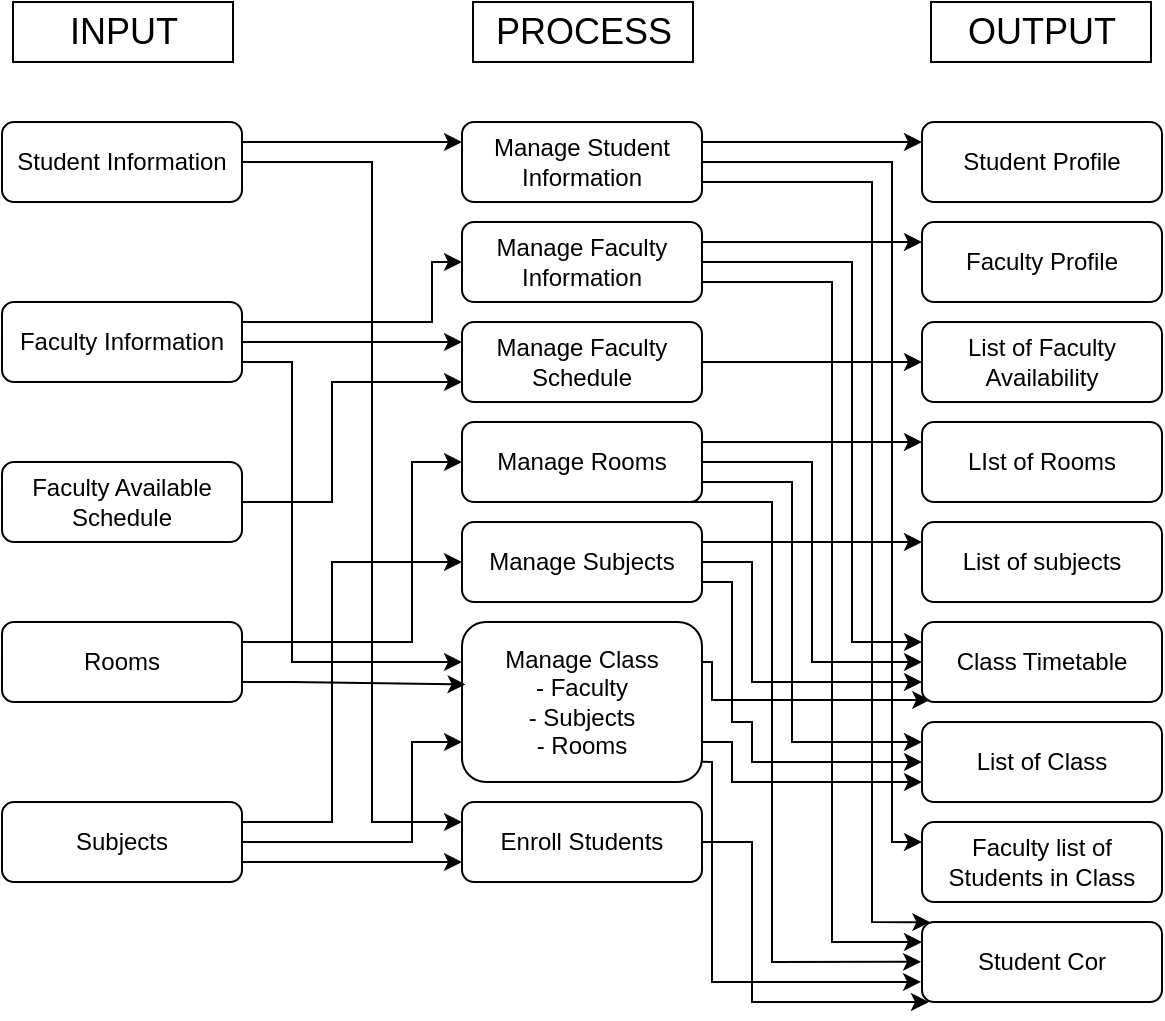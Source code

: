 <mxfile version="24.3.1" type="github">
  <diagram name="Page-1" id="PYd-O_xFokjqbC7pjso_">
    <mxGraphModel dx="1647" dy="839" grid="1" gridSize="10" guides="1" tooltips="1" connect="1" arrows="1" fold="1" page="1" pageScale="1" pageWidth="850" pageHeight="1100" math="0" shadow="0">
      <root>
        <mxCell id="0" />
        <mxCell id="1" parent="0" />
        <mxCell id="UocRsOeT7tiTQksgyZBa-1" value="&lt;p align=&quot;center&quot; class=&quot;MsoNormal&quot;&gt;Student Information&lt;/p&gt;" style="rounded=1;whiteSpace=wrap;html=1;" vertex="1" parent="1">
          <mxGeometry x="135" y="360" width="120" height="40" as="geometry" />
        </mxCell>
        <mxCell id="UocRsOeT7tiTQksgyZBa-2" value="&lt;p align=&quot;center&quot; class=&quot;MsoNormal&quot;&gt;Faculty Information&lt;/p&gt;" style="rounded=1;whiteSpace=wrap;html=1;" vertex="1" parent="1">
          <mxGeometry x="135" y="450" width="120" height="40" as="geometry" />
        </mxCell>
        <mxCell id="UocRsOeT7tiTQksgyZBa-3" value="&lt;p align=&quot;center&quot; class=&quot;MsoNormal&quot;&gt;Subjects&lt;/p&gt;" style="rounded=1;whiteSpace=wrap;html=1;" vertex="1" parent="1">
          <mxGeometry x="135" y="700" width="120" height="40" as="geometry" />
        </mxCell>
        <mxCell id="UocRsOeT7tiTQksgyZBa-4" value="&lt;p align=&quot;center&quot; class=&quot;MsoNormal&quot;&gt;Faculty Available Schedule&lt;/p&gt;" style="rounded=1;whiteSpace=wrap;html=1;" vertex="1" parent="1">
          <mxGeometry x="135" y="530" width="120" height="40" as="geometry" />
        </mxCell>
        <mxCell id="UocRsOeT7tiTQksgyZBa-5" value="&lt;p align=&quot;center&quot; class=&quot;MsoNormal&quot;&gt;Rooms&lt;/p&gt;" style="rounded=1;whiteSpace=wrap;html=1;" vertex="1" parent="1">
          <mxGeometry x="135" y="610" width="120" height="40" as="geometry" />
        </mxCell>
        <mxCell id="UocRsOeT7tiTQksgyZBa-6" value="&lt;p align=&quot;center&quot; class=&quot;MsoNormal&quot;&gt;Manage Student Information&lt;/p&gt;" style="rounded=1;whiteSpace=wrap;html=1;" vertex="1" parent="1">
          <mxGeometry x="365" y="360" width="120" height="40" as="geometry" />
        </mxCell>
        <mxCell id="UocRsOeT7tiTQksgyZBa-7" value="&lt;p align=&quot;center&quot; class=&quot;MsoNormal&quot;&gt;Manage Faculty Information&lt;/p&gt;" style="rounded=1;whiteSpace=wrap;html=1;" vertex="1" parent="1">
          <mxGeometry x="365" y="410" width="120" height="40" as="geometry" />
        </mxCell>
        <mxCell id="UocRsOeT7tiTQksgyZBa-8" value="&lt;p align=&quot;center&quot; class=&quot;MsoNormal&quot;&gt;Manage Faculty Schedule&lt;/p&gt;" style="rounded=1;whiteSpace=wrap;html=1;" vertex="1" parent="1">
          <mxGeometry x="365" y="460" width="120" height="40" as="geometry" />
        </mxCell>
        <mxCell id="UocRsOeT7tiTQksgyZBa-9" value="&lt;p align=&quot;center&quot; class=&quot;MsoNormal&quot;&gt;Manage Class&lt;br&gt;- Faculty&lt;br&gt;- Subjects&lt;br&gt;- Rooms&lt;/p&gt;" style="rounded=1;whiteSpace=wrap;html=1;" vertex="1" parent="1">
          <mxGeometry x="365" y="610" width="120" height="80" as="geometry" />
        </mxCell>
        <mxCell id="UocRsOeT7tiTQksgyZBa-10" value="&lt;p align=&quot;center&quot; class=&quot;MsoNormal&quot;&gt;Enroll Students&lt;/p&gt;" style="rounded=1;whiteSpace=wrap;html=1;" vertex="1" parent="1">
          <mxGeometry x="365" y="700" width="120" height="40" as="geometry" />
        </mxCell>
        <mxCell id="UocRsOeT7tiTQksgyZBa-11" value="&lt;p align=&quot;center&quot; class=&quot;MsoNormal&quot;&gt;Manage Rooms&lt;/p&gt;" style="rounded=1;whiteSpace=wrap;html=1;" vertex="1" parent="1">
          <mxGeometry x="365" y="510" width="120" height="40" as="geometry" />
        </mxCell>
        <mxCell id="UocRsOeT7tiTQksgyZBa-12" value="&lt;p align=&quot;center&quot; class=&quot;MsoNormal&quot;&gt;Manage Subjects&lt;/p&gt;" style="rounded=1;whiteSpace=wrap;html=1;" vertex="1" parent="1">
          <mxGeometry x="365" y="560" width="120" height="40" as="geometry" />
        </mxCell>
        <mxCell id="UocRsOeT7tiTQksgyZBa-22" value="" style="endArrow=classic;html=1;rounded=0;entryX=0;entryY=0.25;entryDx=0;entryDy=0;exitX=1;exitY=0.5;exitDx=0;exitDy=0;" edge="1" parent="1" source="UocRsOeT7tiTQksgyZBa-1" target="UocRsOeT7tiTQksgyZBa-10">
          <mxGeometry width="50" height="50" relative="1" as="geometry">
            <mxPoint x="255" y="820" as="sourcePoint" />
            <mxPoint x="305" y="770" as="targetPoint" />
            <Array as="points">
              <mxPoint x="320" y="380" />
              <mxPoint x="320" y="710" />
            </Array>
          </mxGeometry>
        </mxCell>
        <mxCell id="UocRsOeT7tiTQksgyZBa-23" value="" style="endArrow=classic;html=1;rounded=0;entryX=0;entryY=0.25;entryDx=0;entryDy=0;" edge="1" parent="1" source="UocRsOeT7tiTQksgyZBa-2" target="UocRsOeT7tiTQksgyZBa-8">
          <mxGeometry width="50" height="50" relative="1" as="geometry">
            <mxPoint x="255" y="450" as="sourcePoint" />
            <mxPoint x="265" y="770" as="targetPoint" />
          </mxGeometry>
        </mxCell>
        <mxCell id="UocRsOeT7tiTQksgyZBa-24" value="" style="endArrow=classic;html=1;rounded=0;exitX=1;exitY=0.75;exitDx=0;exitDy=0;entryX=0;entryY=0.25;entryDx=0;entryDy=0;" edge="1" parent="1" source="UocRsOeT7tiTQksgyZBa-2" target="UocRsOeT7tiTQksgyZBa-9">
          <mxGeometry width="50" height="50" relative="1" as="geometry">
            <mxPoint x="245" y="800" as="sourcePoint" />
            <mxPoint x="295" y="750" as="targetPoint" />
            <Array as="points">
              <mxPoint x="280" y="480" />
              <mxPoint x="280" y="630" />
            </Array>
          </mxGeometry>
        </mxCell>
        <mxCell id="UocRsOeT7tiTQksgyZBa-25" value="" style="endArrow=classic;html=1;rounded=0;exitX=1;exitY=0.5;exitDx=0;exitDy=0;exitPerimeter=0;entryX=0;entryY=0.75;entryDx=0;entryDy=0;" edge="1" parent="1" source="UocRsOeT7tiTQksgyZBa-3" target="UocRsOeT7tiTQksgyZBa-9">
          <mxGeometry width="50" height="50" relative="1" as="geometry">
            <mxPoint x="185" y="740" as="sourcePoint" />
            <mxPoint x="355" y="670" as="targetPoint" />
            <Array as="points">
              <mxPoint x="340" y="720" />
              <mxPoint x="340" y="670" />
            </Array>
          </mxGeometry>
        </mxCell>
        <mxCell id="UocRsOeT7tiTQksgyZBa-26" value="" style="endArrow=classic;html=1;rounded=0;exitX=1;exitY=0.75;exitDx=0;exitDy=0;entryX=0.015;entryY=0.39;entryDx=0;entryDy=0;entryPerimeter=0;" edge="1" parent="1" source="UocRsOeT7tiTQksgyZBa-5" target="UocRsOeT7tiTQksgyZBa-9">
          <mxGeometry width="50" height="50" relative="1" as="geometry">
            <mxPoint x="205" y="740" as="sourcePoint" />
            <mxPoint x="360" y="640" as="targetPoint" />
            <Array as="points">
              <mxPoint x="280" y="640" />
            </Array>
          </mxGeometry>
        </mxCell>
        <mxCell id="UocRsOeT7tiTQksgyZBa-27" value="" style="endArrow=classic;html=1;rounded=0;exitX=1;exitY=0.25;exitDx=0;exitDy=0;entryX=0;entryY=0.5;entryDx=0;entryDy=0;" edge="1" parent="1" source="UocRsOeT7tiTQksgyZBa-2" target="UocRsOeT7tiTQksgyZBa-7">
          <mxGeometry width="50" height="50" relative="1" as="geometry">
            <mxPoint x="135" y="570" as="sourcePoint" />
            <mxPoint x="185" y="520" as="targetPoint" />
            <Array as="points">
              <mxPoint x="350" y="460" />
              <mxPoint x="350" y="430" />
            </Array>
          </mxGeometry>
        </mxCell>
        <mxCell id="UocRsOeT7tiTQksgyZBa-28" value="" style="endArrow=classic;html=1;rounded=0;exitX=1;exitY=0.5;exitDx=0;exitDy=0;entryX=0;entryY=0.75;entryDx=0;entryDy=0;" edge="1" parent="1" source="UocRsOeT7tiTQksgyZBa-4" target="UocRsOeT7tiTQksgyZBa-8">
          <mxGeometry width="50" height="50" relative="1" as="geometry">
            <mxPoint x="185" y="630" as="sourcePoint" />
            <mxPoint x="235" y="580" as="targetPoint" />
            <Array as="points">
              <mxPoint x="300" y="550" />
              <mxPoint x="300" y="490" />
            </Array>
          </mxGeometry>
        </mxCell>
        <mxCell id="UocRsOeT7tiTQksgyZBa-29" value="" style="endArrow=classic;html=1;rounded=0;exitX=1;exitY=0.25;exitDx=0;exitDy=0;entryX=0;entryY=0.25;entryDx=0;entryDy=0;" edge="1" parent="1" source="UocRsOeT7tiTQksgyZBa-1" target="UocRsOeT7tiTQksgyZBa-6">
          <mxGeometry width="50" height="50" relative="1" as="geometry">
            <mxPoint x="255" y="370" as="sourcePoint" />
            <mxPoint x="365" y="370" as="targetPoint" />
          </mxGeometry>
        </mxCell>
        <mxCell id="UocRsOeT7tiTQksgyZBa-31" value="" style="endArrow=classic;html=1;rounded=0;exitX=1;exitY=0.25;exitDx=0;exitDy=0;entryX=0;entryY=0.5;entryDx=0;entryDy=0;" edge="1" parent="1" source="UocRsOeT7tiTQksgyZBa-5" target="UocRsOeT7tiTQksgyZBa-11">
          <mxGeometry width="50" height="50" relative="1" as="geometry">
            <mxPoint x="215" y="940" as="sourcePoint" />
            <mxPoint x="265" y="890" as="targetPoint" />
            <Array as="points">
              <mxPoint x="340" y="620" />
              <mxPoint x="340" y="530" />
            </Array>
          </mxGeometry>
        </mxCell>
        <mxCell id="UocRsOeT7tiTQksgyZBa-32" value="" style="endArrow=classic;html=1;rounded=0;exitX=1;exitY=0.25;exitDx=0;exitDy=0;entryX=0;entryY=0.5;entryDx=0;entryDy=0;" edge="1" parent="1" source="UocRsOeT7tiTQksgyZBa-3" target="UocRsOeT7tiTQksgyZBa-12">
          <mxGeometry width="50" height="50" relative="1" as="geometry">
            <mxPoint x="305" y="900" as="sourcePoint" />
            <mxPoint x="355" y="850" as="targetPoint" />
            <Array as="points">
              <mxPoint x="300" y="710" />
              <mxPoint x="300" y="580" />
            </Array>
          </mxGeometry>
        </mxCell>
        <mxCell id="UocRsOeT7tiTQksgyZBa-33" value="&lt;p align=&quot;center&quot; class=&quot;MsoNormal&quot;&gt;Student Profile&lt;/p&gt;" style="rounded=1;whiteSpace=wrap;html=1;" vertex="1" parent="1">
          <mxGeometry x="595" y="360" width="120" height="40" as="geometry" />
        </mxCell>
        <mxCell id="UocRsOeT7tiTQksgyZBa-34" value="&lt;p align=&quot;center&quot; class=&quot;MsoNormal&quot;&gt;Faculty Profile&lt;/p&gt;" style="rounded=1;whiteSpace=wrap;html=1;" vertex="1" parent="1">
          <mxGeometry x="595" y="410" width="120" height="40" as="geometry" />
        </mxCell>
        <mxCell id="UocRsOeT7tiTQksgyZBa-35" value="List of Faculty Availability" style="rounded=1;whiteSpace=wrap;html=1;" vertex="1" parent="1">
          <mxGeometry x="595" y="460" width="120" height="40" as="geometry" />
        </mxCell>
        <mxCell id="UocRsOeT7tiTQksgyZBa-36" value="&lt;p align=&quot;center&quot; class=&quot;MsoNormal&quot;&gt;LIst of Rooms&lt;/p&gt;" style="rounded=1;whiteSpace=wrap;html=1;" vertex="1" parent="1">
          <mxGeometry x="595" y="510" width="120" height="40" as="geometry" />
        </mxCell>
        <mxCell id="UocRsOeT7tiTQksgyZBa-37" value="&lt;p align=&quot;center&quot; class=&quot;MsoNormal&quot;&gt;List of subjects&lt;/p&gt;" style="rounded=1;whiteSpace=wrap;html=1;" vertex="1" parent="1">
          <mxGeometry x="595" y="560" width="120" height="40" as="geometry" />
        </mxCell>
        <mxCell id="UocRsOeT7tiTQksgyZBa-38" value="&lt;p align=&quot;center&quot; class=&quot;MsoNormal&quot;&gt;Class Timetable&lt;/p&gt;" style="rounded=1;whiteSpace=wrap;html=1;" vertex="1" parent="1">
          <mxGeometry x="595" y="610" width="120" height="40" as="geometry" />
        </mxCell>
        <mxCell id="UocRsOeT7tiTQksgyZBa-39" value="&lt;p align=&quot;center&quot; class=&quot;MsoNormal&quot;&gt;List of Class&lt;/p&gt;" style="rounded=1;whiteSpace=wrap;html=1;" vertex="1" parent="1">
          <mxGeometry x="595" y="660" width="120" height="40" as="geometry" />
        </mxCell>
        <mxCell id="UocRsOeT7tiTQksgyZBa-40" value="&lt;p align=&quot;center&quot; class=&quot;MsoNormal&quot;&gt;Faculty list of Students in Class&lt;/p&gt;" style="rounded=1;whiteSpace=wrap;html=1;" vertex="1" parent="1">
          <mxGeometry x="595" y="710" width="120" height="40" as="geometry" />
        </mxCell>
        <mxCell id="UocRsOeT7tiTQksgyZBa-42" value="" style="endArrow=classic;html=1;rounded=0;exitX=1;exitY=0.75;exitDx=0;exitDy=0;entryX=0;entryY=0.75;entryDx=0;entryDy=0;" edge="1" parent="1" source="UocRsOeT7tiTQksgyZBa-3" target="UocRsOeT7tiTQksgyZBa-10">
          <mxGeometry width="50" height="50" relative="1" as="geometry">
            <mxPoint x="485" y="940" as="sourcePoint" />
            <mxPoint x="535" y="890" as="targetPoint" />
          </mxGeometry>
        </mxCell>
        <mxCell id="UocRsOeT7tiTQksgyZBa-43" value="&lt;p align=&quot;center&quot; class=&quot;MsoNormal&quot;&gt;Student Cor&lt;/p&gt;" style="rounded=1;whiteSpace=wrap;html=1;" vertex="1" parent="1">
          <mxGeometry x="595" y="760" width="120" height="40" as="geometry" />
        </mxCell>
        <mxCell id="UocRsOeT7tiTQksgyZBa-44" value="" style="endArrow=classic;html=1;rounded=0;exitX=1;exitY=0.25;exitDx=0;exitDy=0;entryX=0;entryY=0.25;entryDx=0;entryDy=0;" edge="1" parent="1" source="UocRsOeT7tiTQksgyZBa-6" target="UocRsOeT7tiTQksgyZBa-33">
          <mxGeometry width="50" height="50" relative="1" as="geometry">
            <mxPoint x="475" y="960" as="sourcePoint" />
            <mxPoint x="525" y="910" as="targetPoint" />
          </mxGeometry>
        </mxCell>
        <mxCell id="UocRsOeT7tiTQksgyZBa-45" value="" style="endArrow=classic;html=1;rounded=0;exitX=1;exitY=0.5;exitDx=0;exitDy=0;entryX=0;entryY=0.25;entryDx=0;entryDy=0;" edge="1" parent="1" source="UocRsOeT7tiTQksgyZBa-6" target="UocRsOeT7tiTQksgyZBa-40">
          <mxGeometry width="50" height="50" relative="1" as="geometry">
            <mxPoint x="485" y="410" as="sourcePoint" />
            <mxPoint x="595" y="420" as="targetPoint" />
            <Array as="points">
              <mxPoint x="580" y="380" />
              <mxPoint x="580" y="480" />
              <mxPoint x="580" y="590" />
              <mxPoint x="580" y="720" />
            </Array>
          </mxGeometry>
        </mxCell>
        <mxCell id="UocRsOeT7tiTQksgyZBa-46" value="" style="endArrow=classic;html=1;rounded=0;entryX=0.035;entryY=0.002;entryDx=0;entryDy=0;entryPerimeter=0;" edge="1" parent="1" target="UocRsOeT7tiTQksgyZBa-43">
          <mxGeometry width="50" height="50" relative="1" as="geometry">
            <mxPoint x="485" y="390" as="sourcePoint" />
            <mxPoint x="590" y="770" as="targetPoint" />
            <Array as="points">
              <mxPoint x="570" y="390" />
              <mxPoint x="570" y="510" />
              <mxPoint x="570" y="630" />
              <mxPoint x="570" y="760" />
            </Array>
          </mxGeometry>
        </mxCell>
        <mxCell id="UocRsOeT7tiTQksgyZBa-48" value="" style="endArrow=classic;html=1;rounded=0;exitX=1;exitY=0.5;exitDx=0;exitDy=0;entryX=0;entryY=0.25;entryDx=0;entryDy=0;" edge="1" parent="1" source="UocRsOeT7tiTQksgyZBa-7" target="UocRsOeT7tiTQksgyZBa-38">
          <mxGeometry width="50" height="50" relative="1" as="geometry">
            <mxPoint x="505" y="480" as="sourcePoint" />
            <mxPoint x="615" y="520" as="targetPoint" />
            <Array as="points">
              <mxPoint x="560" y="430" />
              <mxPoint x="560" y="520" />
              <mxPoint x="560" y="550" />
              <mxPoint x="560" y="620" />
            </Array>
          </mxGeometry>
        </mxCell>
        <mxCell id="UocRsOeT7tiTQksgyZBa-49" value="" style="endArrow=classic;html=1;rounded=0;exitX=1;exitY=0.5;exitDx=0;exitDy=0;entryX=0;entryY=0.5;entryDx=0;entryDy=0;" edge="1" parent="1">
          <mxGeometry width="50" height="50" relative="1" as="geometry">
            <mxPoint x="485" y="420" as="sourcePoint" />
            <mxPoint x="595" y="420" as="targetPoint" />
          </mxGeometry>
        </mxCell>
        <mxCell id="UocRsOeT7tiTQksgyZBa-50" value="" style="endArrow=classic;html=1;rounded=0;exitX=1;exitY=0.75;exitDx=0;exitDy=0;entryX=0;entryY=0.25;entryDx=0;entryDy=0;" edge="1" parent="1" source="UocRsOeT7tiTQksgyZBa-7" target="UocRsOeT7tiTQksgyZBa-43">
          <mxGeometry width="50" height="50" relative="1" as="geometry">
            <mxPoint x="485" y="660" as="sourcePoint" />
            <mxPoint x="595" y="900" as="targetPoint" />
            <Array as="points">
              <mxPoint x="550" y="440" />
              <mxPoint x="550" y="640" />
              <mxPoint x="550" y="710" />
              <mxPoint x="550" y="770" />
            </Array>
          </mxGeometry>
        </mxCell>
        <mxCell id="UocRsOeT7tiTQksgyZBa-51" value="" style="endArrow=classic;html=1;rounded=0;exitX=1;exitY=0.5;exitDx=0;exitDy=0;entryX=0;entryY=0.5;entryDx=0;entryDy=0;" edge="1" parent="1" source="UocRsOeT7tiTQksgyZBa-8" target="UocRsOeT7tiTQksgyZBa-35">
          <mxGeometry width="50" height="50" relative="1" as="geometry">
            <mxPoint x="525" y="910" as="sourcePoint" />
            <mxPoint x="575" y="860" as="targetPoint" />
          </mxGeometry>
        </mxCell>
        <mxCell id="UocRsOeT7tiTQksgyZBa-52" value="" style="endArrow=classic;html=1;rounded=0;exitX=1;exitY=0.25;exitDx=0;exitDy=0;entryX=0;entryY=0.25;entryDx=0;entryDy=0;" edge="1" parent="1" source="UocRsOeT7tiTQksgyZBa-11" target="UocRsOeT7tiTQksgyZBa-36">
          <mxGeometry width="50" height="50" relative="1" as="geometry">
            <mxPoint x="435" y="890" as="sourcePoint" />
            <mxPoint x="485" y="840" as="targetPoint" />
          </mxGeometry>
        </mxCell>
        <mxCell id="UocRsOeT7tiTQksgyZBa-53" value="" style="endArrow=classic;html=1;rounded=0;exitX=1;exitY=0.5;exitDx=0;exitDy=0;entryX=0;entryY=0.5;entryDx=0;entryDy=0;" edge="1" parent="1" source="UocRsOeT7tiTQksgyZBa-11" target="UocRsOeT7tiTQksgyZBa-38">
          <mxGeometry width="50" height="50" relative="1" as="geometry">
            <mxPoint x="485" y="570" as="sourcePoint" />
            <mxPoint x="595" y="680" as="targetPoint" />
            <Array as="points">
              <mxPoint x="540" y="530" />
              <mxPoint x="540" y="630" />
            </Array>
          </mxGeometry>
        </mxCell>
        <mxCell id="UocRsOeT7tiTQksgyZBa-54" value="" style="endArrow=classic;html=1;rounded=0;exitX=1;exitY=0.75;exitDx=0;exitDy=0;entryX=0;entryY=0.25;entryDx=0;entryDy=0;" edge="1" parent="1" source="UocRsOeT7tiTQksgyZBa-11" target="UocRsOeT7tiTQksgyZBa-39">
          <mxGeometry width="50" height="50" relative="1" as="geometry">
            <mxPoint x="485" y="600" as="sourcePoint" />
            <mxPoint x="595" y="710" as="targetPoint" />
            <Array as="points">
              <mxPoint x="530" y="540" />
              <mxPoint x="530" y="670" />
            </Array>
          </mxGeometry>
        </mxCell>
        <mxCell id="UocRsOeT7tiTQksgyZBa-55" value="" style="endArrow=classic;html=1;rounded=0;entryX=-0.004;entryY=0.498;entryDx=0;entryDy=0;exitX=0.929;exitY=1;exitDx=0;exitDy=0;exitPerimeter=0;entryPerimeter=0;" edge="1" parent="1" source="UocRsOeT7tiTQksgyZBa-11" target="UocRsOeT7tiTQksgyZBa-43">
          <mxGeometry width="50" height="50" relative="1" as="geometry">
            <mxPoint x="490" y="550" as="sourcePoint" />
            <mxPoint x="595" y="704.68" as="targetPoint" />
            <Array as="points">
              <mxPoint x="520" y="550" />
              <mxPoint x="520" y="740" />
              <mxPoint x="520" y="780" />
            </Array>
          </mxGeometry>
        </mxCell>
        <mxCell id="UocRsOeT7tiTQksgyZBa-56" value="" style="endArrow=classic;html=1;rounded=0;entryX=0;entryY=0.25;entryDx=0;entryDy=0;exitX=1;exitY=0.25;exitDx=0;exitDy=0;" edge="1" parent="1" source="UocRsOeT7tiTQksgyZBa-12" target="UocRsOeT7tiTQksgyZBa-37">
          <mxGeometry width="50" height="50" relative="1" as="geometry">
            <mxPoint x="500" y="570" as="sourcePoint" />
            <mxPoint x="425" y="890" as="targetPoint" />
          </mxGeometry>
        </mxCell>
        <mxCell id="UocRsOeT7tiTQksgyZBa-57" value="" style="endArrow=classic;html=1;rounded=0;exitX=1;exitY=0.5;exitDx=0;exitDy=0;" edge="1" parent="1" source="UocRsOeT7tiTQksgyZBa-12">
          <mxGeometry width="50" height="50" relative="1" as="geometry">
            <mxPoint x="485" y="580" as="sourcePoint" />
            <mxPoint x="595" y="640" as="targetPoint" />
            <Array as="points">
              <mxPoint x="510" y="580" />
              <mxPoint x="510" y="640" />
            </Array>
          </mxGeometry>
        </mxCell>
        <mxCell id="UocRsOeT7tiTQksgyZBa-58" value="" style="endArrow=classic;html=1;rounded=0;exitX=1;exitY=0.75;exitDx=0;exitDy=0;entryX=0;entryY=0.5;entryDx=0;entryDy=0;" edge="1" parent="1" source="UocRsOeT7tiTQksgyZBa-12" target="UocRsOeT7tiTQksgyZBa-39">
          <mxGeometry width="50" height="50" relative="1" as="geometry">
            <mxPoint x="445" y="860" as="sourcePoint" />
            <mxPoint x="495" y="810" as="targetPoint" />
            <Array as="points">
              <mxPoint x="500" y="590" />
              <mxPoint x="500" y="660" />
              <mxPoint x="510" y="660" />
              <mxPoint x="510" y="680" />
            </Array>
          </mxGeometry>
        </mxCell>
        <mxCell id="UocRsOeT7tiTQksgyZBa-59" value="" style="endArrow=classic;html=1;rounded=0;exitX=1;exitY=0.25;exitDx=0;exitDy=0;entryX=0.034;entryY=0.974;entryDx=0;entryDy=0;entryPerimeter=0;" edge="1" parent="1" source="UocRsOeT7tiTQksgyZBa-9" target="UocRsOeT7tiTQksgyZBa-38">
          <mxGeometry width="50" height="50" relative="1" as="geometry">
            <mxPoint x="455" y="880" as="sourcePoint" />
            <mxPoint x="505" y="830" as="targetPoint" />
            <Array as="points">
              <mxPoint x="490" y="630" />
              <mxPoint x="490" y="649" />
            </Array>
          </mxGeometry>
        </mxCell>
        <mxCell id="UocRsOeT7tiTQksgyZBa-60" value="" style="endArrow=classic;html=1;rounded=0;exitX=1;exitY=0.75;exitDx=0;exitDy=0;entryX=0;entryY=0.75;entryDx=0;entryDy=0;" edge="1" parent="1" source="UocRsOeT7tiTQksgyZBa-9" target="UocRsOeT7tiTQksgyZBa-39">
          <mxGeometry width="50" height="50" relative="1" as="geometry">
            <mxPoint x="535" y="850" as="sourcePoint" />
            <mxPoint x="585" y="800" as="targetPoint" />
            <Array as="points">
              <mxPoint x="500" y="670" />
              <mxPoint x="500" y="690" />
            </Array>
          </mxGeometry>
        </mxCell>
        <mxCell id="UocRsOeT7tiTQksgyZBa-61" value="" style="endArrow=classic;html=1;rounded=0;exitX=1.002;exitY=0.873;exitDx=0;exitDy=0;exitPerimeter=0;entryX=-0.004;entryY=0.749;entryDx=0;entryDy=0;entryPerimeter=0;" edge="1" parent="1" source="UocRsOeT7tiTQksgyZBa-9" target="UocRsOeT7tiTQksgyZBa-43">
          <mxGeometry width="50" height="50" relative="1" as="geometry">
            <mxPoint x="484" y="669.6" as="sourcePoint" />
            <mxPoint x="595" y="780" as="targetPoint" />
            <Array as="points">
              <mxPoint x="490" y="680" />
              <mxPoint x="490" y="790" />
            </Array>
          </mxGeometry>
        </mxCell>
        <mxCell id="UocRsOeT7tiTQksgyZBa-62" value="" style="endArrow=classic;html=1;rounded=0;exitX=1;exitY=0.5;exitDx=0;exitDy=0;entryX=0.029;entryY=1;entryDx=0;entryDy=0;entryPerimeter=0;" edge="1" parent="1" source="UocRsOeT7tiTQksgyZBa-10" target="UocRsOeT7tiTQksgyZBa-43">
          <mxGeometry width="50" height="50" relative="1" as="geometry">
            <mxPoint x="535" y="840" as="sourcePoint" />
            <mxPoint x="585" y="790" as="targetPoint" />
            <Array as="points">
              <mxPoint x="510" y="720" />
              <mxPoint x="510" y="760" />
              <mxPoint x="510" y="800" />
            </Array>
          </mxGeometry>
        </mxCell>
        <mxCell id="UocRsOeT7tiTQksgyZBa-67" value="" style="group" vertex="1" connectable="0" parent="1">
          <mxGeometry x="140.5" y="300" width="569" height="30" as="geometry" />
        </mxCell>
        <mxCell id="UocRsOeT7tiTQksgyZBa-64" value="&lt;span style=&quot;font-size: 18px;&quot;&gt;PROCESS&lt;/span&gt;" style="rounded=0;whiteSpace=wrap;html=1;" vertex="1" parent="UocRsOeT7tiTQksgyZBa-67">
          <mxGeometry x="230" width="110" height="30" as="geometry" />
        </mxCell>
        <mxCell id="UocRsOeT7tiTQksgyZBa-65" value="&lt;font style=&quot;font-size: 18px;&quot;&gt;INPUT&lt;/font&gt;" style="rounded=0;whiteSpace=wrap;html=1;" vertex="1" parent="UocRsOeT7tiTQksgyZBa-67">
          <mxGeometry width="110" height="30" as="geometry" />
        </mxCell>
        <mxCell id="UocRsOeT7tiTQksgyZBa-66" value="&lt;span style=&quot;font-size: 18px;&quot;&gt;OUTPUT&lt;/span&gt;" style="rounded=0;whiteSpace=wrap;html=1;" vertex="1" parent="UocRsOeT7tiTQksgyZBa-67">
          <mxGeometry x="459" width="110" height="30" as="geometry" />
        </mxCell>
      </root>
    </mxGraphModel>
  </diagram>
</mxfile>
